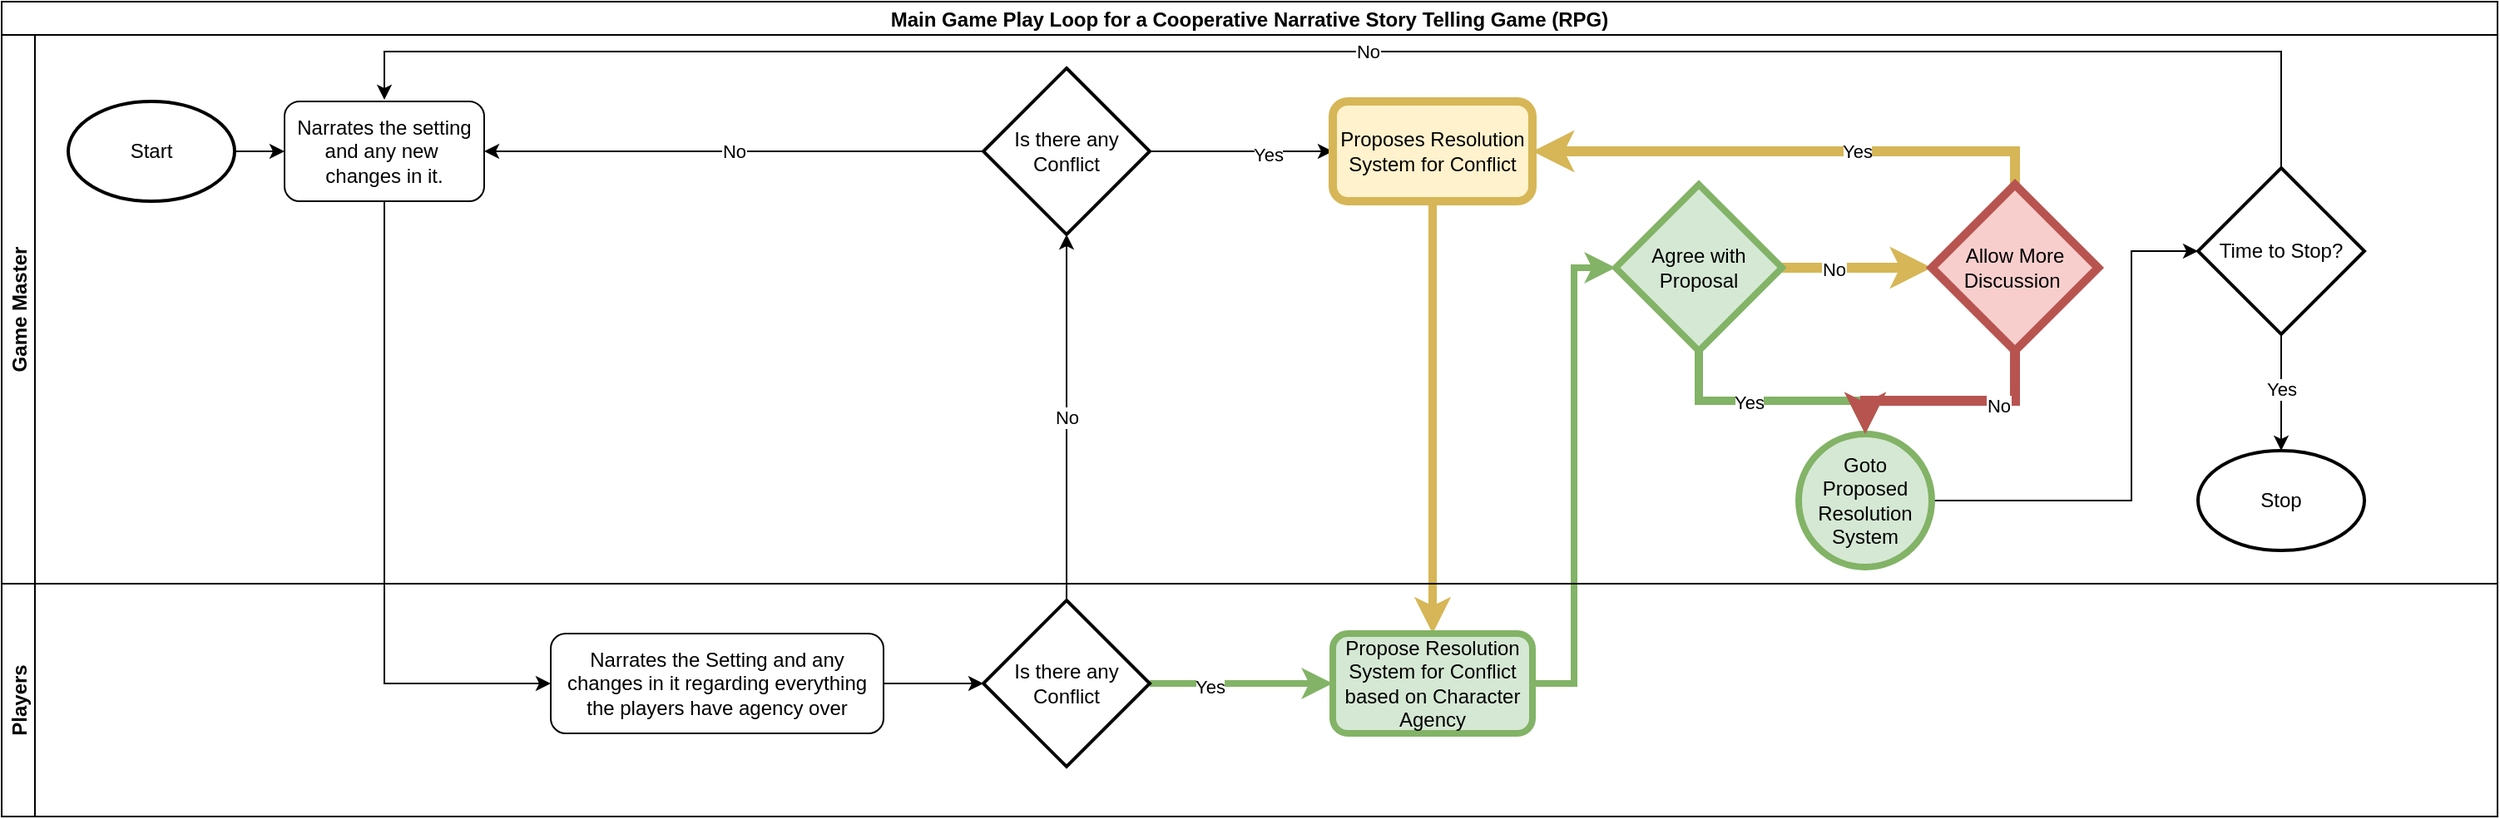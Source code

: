 <mxfile version="14.9.2" type="github">
  <diagram name="Page-1" id="74e2e168-ea6b-b213-b513-2b3c1d86103e">
    <mxGraphModel dx="3166" dy="1129" grid="1" gridSize="10" guides="1" tooltips="1" connect="1" arrows="1" fold="1" page="1" pageScale="1" pageWidth="1100" pageHeight="850" background="none" math="0" shadow="0">
      <root>
        <mxCell id="0" />
        <mxCell id="1" parent="0" />
        <mxCell id="e0a0mlrAqAKEXTUKsguY-5" value="Main Game Play Loop for a Cooperative Narrative Story Telling Game (RPG)" style="swimlane;childLayout=stackLayout;resizeParent=1;resizeParentMax=0;horizontal=1;startSize=20;horizontalStack=0;" parent="1" vertex="1">
          <mxGeometry x="-260" y="80" width="1500" height="490" as="geometry" />
        </mxCell>
        <mxCell id="e0a0mlrAqAKEXTUKsguY-13" value="" style="edgeStyle=orthogonalEdgeStyle;rounded=0;orthogonalLoop=1;jettySize=auto;html=1;startArrow=none;startFill=0;fillColor=#fff2cc;strokeColor=#d6b656;strokeWidth=5;" parent="e0a0mlrAqAKEXTUKsguY-5" source="e0a0mlrAqAKEXTUKsguY-11" target="e0a0mlrAqAKEXTUKsguY-12" edge="1">
          <mxGeometry relative="1" as="geometry" />
        </mxCell>
        <mxCell id="e0a0mlrAqAKEXTUKsguY-14" value="No" style="edgeStyle=orthogonalEdgeStyle;rounded=0;orthogonalLoop=1;jettySize=auto;html=1;entryX=0.5;entryY=1;entryDx=0;entryDy=0;startArrow=none;startFill=0;entryPerimeter=0;" parent="e0a0mlrAqAKEXTUKsguY-5" source="se_myZtcoQrNugmu_MZx-2" target="se_myZtcoQrNugmu_MZx-6" edge="1">
          <mxGeometry relative="1" as="geometry">
            <mxPoint x="640" y="110" as="targetPoint" />
          </mxGeometry>
        </mxCell>
        <mxCell id="e0a0mlrAqAKEXTUKsguY-16" style="edgeStyle=orthogonalEdgeStyle;rounded=0;orthogonalLoop=1;jettySize=auto;html=1;entryX=0;entryY=0.5;entryDx=0;entryDy=0;startArrow=none;startFill=0;exitX=0.5;exitY=1;exitDx=0;exitDy=0;" parent="e0a0mlrAqAKEXTUKsguY-5" source="e0a0mlrAqAKEXTUKsguY-1" target="e0a0mlrAqAKEXTUKsguY-9" edge="1">
          <mxGeometry relative="1" as="geometry" />
        </mxCell>
        <mxCell id="e0a0mlrAqAKEXTUKsguY-34" style="edgeStyle=orthogonalEdgeStyle;rounded=0;orthogonalLoop=1;jettySize=auto;html=1;entryX=0;entryY=0.5;entryDx=0;entryDy=0;entryPerimeter=0;startArrow=none;startFill=0;strokeWidth=4;fillColor=#d5e8d4;strokeColor=#82b366;" parent="e0a0mlrAqAKEXTUKsguY-5" source="e0a0mlrAqAKEXTUKsguY-12" target="e0a0mlrAqAKEXTUKsguY-33" edge="1">
          <mxGeometry relative="1" as="geometry" />
        </mxCell>
        <mxCell id="e0a0mlrAqAKEXTUKsguY-6" value="Game Master" style="swimlane;startSize=20;horizontal=0;" parent="e0a0mlrAqAKEXTUKsguY-5" vertex="1">
          <mxGeometry y="20" width="1500" height="330" as="geometry" />
        </mxCell>
        <mxCell id="e0a0mlrAqAKEXTUKsguY-1" value="Narrates the setting and any new&amp;nbsp; changes in it." style="rounded=1;whiteSpace=wrap;html=1;" parent="e0a0mlrAqAKEXTUKsguY-6" vertex="1">
          <mxGeometry x="170" y="40" width="120" height="60" as="geometry" />
        </mxCell>
        <mxCell id="e0a0mlrAqAKEXTUKsguY-15" style="edgeStyle=orthogonalEdgeStyle;rounded=0;orthogonalLoop=1;jettySize=auto;html=1;entryX=0;entryY=0.5;entryDx=0;entryDy=0;startArrow=none;startFill=0;exitX=1;exitY=0.5;exitDx=0;exitDy=0;exitPerimeter=0;" parent="e0a0mlrAqAKEXTUKsguY-6" source="se_myZtcoQrNugmu_MZx-6" target="e0a0mlrAqAKEXTUKsguY-11" edge="1">
          <mxGeometry relative="1" as="geometry">
            <mxPoint x="700" y="60" as="sourcePoint" />
          </mxGeometry>
        </mxCell>
        <mxCell id="se_myZtcoQrNugmu_MZx-7" value="Yes" style="edgeLabel;html=1;align=center;verticalAlign=middle;resizable=0;points=[];" vertex="1" connectable="0" parent="e0a0mlrAqAKEXTUKsguY-15">
          <mxGeometry x="0.291" y="-2" relative="1" as="geometry">
            <mxPoint as="offset" />
          </mxGeometry>
        </mxCell>
        <mxCell id="e0a0mlrAqAKEXTUKsguY-20" style="edgeStyle=orthogonalEdgeStyle;rounded=0;orthogonalLoop=1;jettySize=auto;html=1;startArrow=none;startFill=0;exitX=0.5;exitY=1;exitDx=0;exitDy=0;exitPerimeter=0;strokeWidth=5;fillColor=#d5e8d4;strokeColor=#82b366;" parent="e0a0mlrAqAKEXTUKsguY-6" source="e0a0mlrAqAKEXTUKsguY-33" target="e0a0mlrAqAKEXTUKsguY-19" edge="1">
          <mxGeometry relative="1" as="geometry">
            <mxPoint x="1040" y="60" as="sourcePoint" />
            <Array as="points">
              <mxPoint x="1020" y="220" />
              <mxPoint x="1120" y="220" />
            </Array>
          </mxGeometry>
        </mxCell>
        <mxCell id="e0a0mlrAqAKEXTUKsguY-41" value="Yes" style="edgeLabel;html=1;align=center;verticalAlign=middle;resizable=0;points=[];" parent="e0a0mlrAqAKEXTUKsguY-20" vertex="1" connectable="0">
          <mxGeometry x="-0.2" y="-1" relative="1" as="geometry">
            <mxPoint as="offset" />
          </mxGeometry>
        </mxCell>
        <mxCell id="e0a0mlrAqAKEXTUKsguY-11" value="Proposes Resolution System for Conflict" style="rounded=1;whiteSpace=wrap;html=1;fillColor=#fff2cc;strokeColor=#d6b656;strokeWidth=5;" parent="e0a0mlrAqAKEXTUKsguY-6" vertex="1">
          <mxGeometry x="800" y="40" width="120" height="60" as="geometry" />
        </mxCell>
        <mxCell id="e0a0mlrAqAKEXTUKsguY-44" style="edgeStyle=orthogonalEdgeStyle;rounded=0;orthogonalLoop=1;jettySize=auto;html=1;entryX=0;entryY=0.5;entryDx=0;entryDy=0;entryPerimeter=0;startArrow=none;startFill=0;exitX=1;exitY=0.5;exitDx=0;exitDy=0;" parent="e0a0mlrAqAKEXTUKsguY-6" source="e0a0mlrAqAKEXTUKsguY-19" target="e0a0mlrAqAKEXTUKsguY-43" edge="1">
          <mxGeometry relative="1" as="geometry">
            <Array as="points">
              <mxPoint x="1280" y="280" />
              <mxPoint x="1280" y="130" />
            </Array>
          </mxGeometry>
        </mxCell>
        <mxCell id="e0a0mlrAqAKEXTUKsguY-19" value="Goto Proposed Resolution System" style="ellipse;whiteSpace=wrap;html=1;aspect=fixed;strokeWidth=4;fillColor=#d5e8d4;strokeColor=#82b366;" parent="e0a0mlrAqAKEXTUKsguY-6" vertex="1">
          <mxGeometry x="1080" y="240" width="80" height="80" as="geometry" />
        </mxCell>
        <mxCell id="e0a0mlrAqAKEXTUKsguY-23" style="edgeStyle=orthogonalEdgeStyle;rounded=0;orthogonalLoop=1;jettySize=auto;html=1;startArrow=none;startFill=0;" parent="e0a0mlrAqAKEXTUKsguY-6" source="e0a0mlrAqAKEXTUKsguY-22" target="e0a0mlrAqAKEXTUKsguY-1" edge="1">
          <mxGeometry relative="1" as="geometry" />
        </mxCell>
        <mxCell id="e0a0mlrAqAKEXTUKsguY-22" value="Start" style="strokeWidth=2;html=1;shape=mxgraph.flowchart.start_1;whiteSpace=wrap;" parent="e0a0mlrAqAKEXTUKsguY-6" vertex="1">
          <mxGeometry x="40" y="40" width="100" height="60" as="geometry" />
        </mxCell>
        <mxCell id="e0a0mlrAqAKEXTUKsguY-36" style="edgeStyle=orthogonalEdgeStyle;rounded=0;orthogonalLoop=1;jettySize=auto;html=1;entryX=0;entryY=0.5;entryDx=0;entryDy=0;entryPerimeter=0;startArrow=none;startFill=0;fillColor=#fff2cc;strokeColor=#d6b656;strokeWidth=6;" parent="e0a0mlrAqAKEXTUKsguY-6" source="e0a0mlrAqAKEXTUKsguY-33" target="e0a0mlrAqAKEXTUKsguY-35" edge="1">
          <mxGeometry relative="1" as="geometry" />
        </mxCell>
        <mxCell id="e0a0mlrAqAKEXTUKsguY-40" value="No" style="edgeLabel;html=1;align=center;verticalAlign=middle;resizable=0;points=[];" parent="e0a0mlrAqAKEXTUKsguY-36" vertex="1" connectable="0">
          <mxGeometry x="-0.32" y="-1" relative="1" as="geometry">
            <mxPoint as="offset" />
          </mxGeometry>
        </mxCell>
        <mxCell id="e0a0mlrAqAKEXTUKsguY-33" value="Agree with Proposal" style="strokeWidth=4;html=1;shape=mxgraph.flowchart.decision;whiteSpace=wrap;fillColor=#d5e8d4;strokeColor=#82b366;" parent="e0a0mlrAqAKEXTUKsguY-6" vertex="1">
          <mxGeometry x="970" y="90" width="100" height="100" as="geometry" />
        </mxCell>
        <mxCell id="e0a0mlrAqAKEXTUKsguY-37" style="edgeStyle=orthogonalEdgeStyle;rounded=0;orthogonalLoop=1;jettySize=auto;html=1;startArrow=none;startFill=0;exitX=0.5;exitY=1;exitDx=0;exitDy=0;exitPerimeter=0;fillColor=#f8cecc;strokeColor=#b85450;strokeWidth=6;" parent="e0a0mlrAqAKEXTUKsguY-6" source="e0a0mlrAqAKEXTUKsguY-35" target="e0a0mlrAqAKEXTUKsguY-19" edge="1">
          <mxGeometry relative="1" as="geometry">
            <mxPoint x="1120" y="270" as="targetPoint" />
            <Array as="points">
              <mxPoint x="1210" y="220" />
              <mxPoint x="1120" y="220" />
            </Array>
          </mxGeometry>
        </mxCell>
        <mxCell id="e0a0mlrAqAKEXTUKsguY-39" value="No" style="edgeLabel;html=1;align=center;verticalAlign=middle;resizable=0;points=[];" parent="e0a0mlrAqAKEXTUKsguY-37" vertex="1" connectable="0">
          <mxGeometry x="-0.432" y="3" relative="1" as="geometry">
            <mxPoint as="offset" />
          </mxGeometry>
        </mxCell>
        <mxCell id="e0a0mlrAqAKEXTUKsguY-38" style="edgeStyle=orthogonalEdgeStyle;rounded=0;orthogonalLoop=1;jettySize=auto;html=1;entryX=1;entryY=0.5;entryDx=0;entryDy=0;startArrow=none;startFill=0;exitX=0.5;exitY=0;exitDx=0;exitDy=0;exitPerimeter=0;fillColor=#fff2cc;strokeColor=#d6b656;strokeWidth=6;" parent="e0a0mlrAqAKEXTUKsguY-6" source="e0a0mlrAqAKEXTUKsguY-35" target="e0a0mlrAqAKEXTUKsguY-11" edge="1">
          <mxGeometry relative="1" as="geometry" />
        </mxCell>
        <mxCell id="e0a0mlrAqAKEXTUKsguY-42" value="Yes" style="edgeLabel;html=1;align=center;verticalAlign=middle;resizable=0;points=[];" parent="e0a0mlrAqAKEXTUKsguY-38" vertex="1" connectable="0">
          <mxGeometry x="-0.258" relative="1" as="geometry">
            <mxPoint as="offset" />
          </mxGeometry>
        </mxCell>
        <mxCell id="e0a0mlrAqAKEXTUKsguY-35" value="Allow More Discussion&amp;nbsp;" style="strokeWidth=5;html=1;shape=mxgraph.flowchart.decision;whiteSpace=wrap;fillColor=#f8cecc;strokeColor=#b85450;" parent="e0a0mlrAqAKEXTUKsguY-6" vertex="1">
          <mxGeometry x="1160" y="90" width="100" height="100" as="geometry" />
        </mxCell>
        <mxCell id="e0a0mlrAqAKEXTUKsguY-46" style="edgeStyle=orthogonalEdgeStyle;rounded=0;orthogonalLoop=1;jettySize=auto;html=1;startArrow=none;startFill=0;" parent="e0a0mlrAqAKEXTUKsguY-6" source="e0a0mlrAqAKEXTUKsguY-43" target="e0a0mlrAqAKEXTUKsguY-45" edge="1">
          <mxGeometry relative="1" as="geometry" />
        </mxCell>
        <mxCell id="e0a0mlrAqAKEXTUKsguY-47" value="Yes" style="edgeLabel;html=1;align=center;verticalAlign=middle;resizable=0;points=[];" parent="e0a0mlrAqAKEXTUKsguY-46" vertex="1" connectable="0">
          <mxGeometry x="-0.057" relative="1" as="geometry">
            <mxPoint as="offset" />
          </mxGeometry>
        </mxCell>
        <mxCell id="e0a0mlrAqAKEXTUKsguY-48" value="No" style="edgeStyle=orthogonalEdgeStyle;rounded=0;orthogonalLoop=1;jettySize=auto;html=1;startArrow=none;startFill=0;" parent="e0a0mlrAqAKEXTUKsguY-6" source="e0a0mlrAqAKEXTUKsguY-43" edge="1">
          <mxGeometry relative="1" as="geometry">
            <Array as="points">
              <mxPoint x="1370" y="10" />
              <mxPoint x="230" y="10" />
            </Array>
            <mxPoint x="230" y="39" as="targetPoint" />
          </mxGeometry>
        </mxCell>
        <mxCell id="e0a0mlrAqAKEXTUKsguY-43" value="Time to Stop?" style="strokeWidth=2;html=1;shape=mxgraph.flowchart.decision;whiteSpace=wrap;" parent="e0a0mlrAqAKEXTUKsguY-6" vertex="1">
          <mxGeometry x="1320" y="80" width="100" height="100" as="geometry" />
        </mxCell>
        <mxCell id="e0a0mlrAqAKEXTUKsguY-45" value="Stop" style="strokeWidth=2;html=1;shape=mxgraph.flowchart.start_1;whiteSpace=wrap;" parent="e0a0mlrAqAKEXTUKsguY-6" vertex="1">
          <mxGeometry x="1320" y="250" width="100" height="60" as="geometry" />
        </mxCell>
        <mxCell id="se_myZtcoQrNugmu_MZx-8" value="No" style="edgeStyle=orthogonalEdgeStyle;rounded=0;orthogonalLoop=1;jettySize=auto;html=1;entryX=1;entryY=0.5;entryDx=0;entryDy=0;startArrow=none;startFill=0;" edge="1" parent="e0a0mlrAqAKEXTUKsguY-6" source="se_myZtcoQrNugmu_MZx-6" target="e0a0mlrAqAKEXTUKsguY-1">
          <mxGeometry relative="1" as="geometry" />
        </mxCell>
        <mxCell id="se_myZtcoQrNugmu_MZx-6" value="Is there any Conflict" style="strokeWidth=2;html=1;shape=mxgraph.flowchart.decision;whiteSpace=wrap;" vertex="1" parent="e0a0mlrAqAKEXTUKsguY-6">
          <mxGeometry x="590" y="20" width="100" height="100" as="geometry" />
        </mxCell>
        <mxCell id="e0a0mlrAqAKEXTUKsguY-7" value="Players" style="swimlane;startSize=20;horizontal=0;" parent="e0a0mlrAqAKEXTUKsguY-5" vertex="1">
          <mxGeometry y="350" width="1500" height="140" as="geometry" />
        </mxCell>
        <mxCell id="se_myZtcoQrNugmu_MZx-3" style="edgeStyle=orthogonalEdgeStyle;rounded=0;orthogonalLoop=1;jettySize=auto;html=1;entryX=0;entryY=0.5;entryDx=0;entryDy=0;entryPerimeter=0;startArrow=none;startFill=0;" edge="1" parent="e0a0mlrAqAKEXTUKsguY-7" source="e0a0mlrAqAKEXTUKsguY-9" target="se_myZtcoQrNugmu_MZx-2">
          <mxGeometry relative="1" as="geometry" />
        </mxCell>
        <mxCell id="e0a0mlrAqAKEXTUKsguY-9" value="Narrates the Setting and any changes in it regarding everything the players have agency over" style="rounded=1;whiteSpace=wrap;html=1;" parent="e0a0mlrAqAKEXTUKsguY-7" vertex="1">
          <mxGeometry x="330" y="30" width="200" height="60" as="geometry" />
        </mxCell>
        <mxCell id="e0a0mlrAqAKEXTUKsguY-12" value="Propose Resolution System for Conflict based on Character Agency" style="rounded=1;whiteSpace=wrap;html=1;strokeWidth=4;fillColor=#d5e8d4;strokeColor=#82b366;" parent="e0a0mlrAqAKEXTUKsguY-7" vertex="1">
          <mxGeometry x="800" y="30" width="120" height="60" as="geometry" />
        </mxCell>
        <mxCell id="se_myZtcoQrNugmu_MZx-4" style="edgeStyle=orthogonalEdgeStyle;rounded=0;orthogonalLoop=1;jettySize=auto;html=1;entryX=0;entryY=0.5;entryDx=0;entryDy=0;startArrow=none;startFill=0;strokeWidth=4;fillColor=#d5e8d4;strokeColor=#82b366;" edge="1" parent="e0a0mlrAqAKEXTUKsguY-7" source="se_myZtcoQrNugmu_MZx-2" target="e0a0mlrAqAKEXTUKsguY-12">
          <mxGeometry relative="1" as="geometry" />
        </mxCell>
        <mxCell id="se_myZtcoQrNugmu_MZx-5" value="Yes" style="edgeLabel;html=1;align=center;verticalAlign=middle;resizable=0;points=[];" vertex="1" connectable="0" parent="se_myZtcoQrNugmu_MZx-4">
          <mxGeometry x="-0.345" y="-2" relative="1" as="geometry">
            <mxPoint as="offset" />
          </mxGeometry>
        </mxCell>
        <mxCell id="se_myZtcoQrNugmu_MZx-2" value="Is there any Conflict" style="strokeWidth=2;html=1;shape=mxgraph.flowchart.decision;whiteSpace=wrap;" vertex="1" parent="e0a0mlrAqAKEXTUKsguY-7">
          <mxGeometry x="590" y="10" width="100" height="100" as="geometry" />
        </mxCell>
      </root>
    </mxGraphModel>
  </diagram>
</mxfile>
